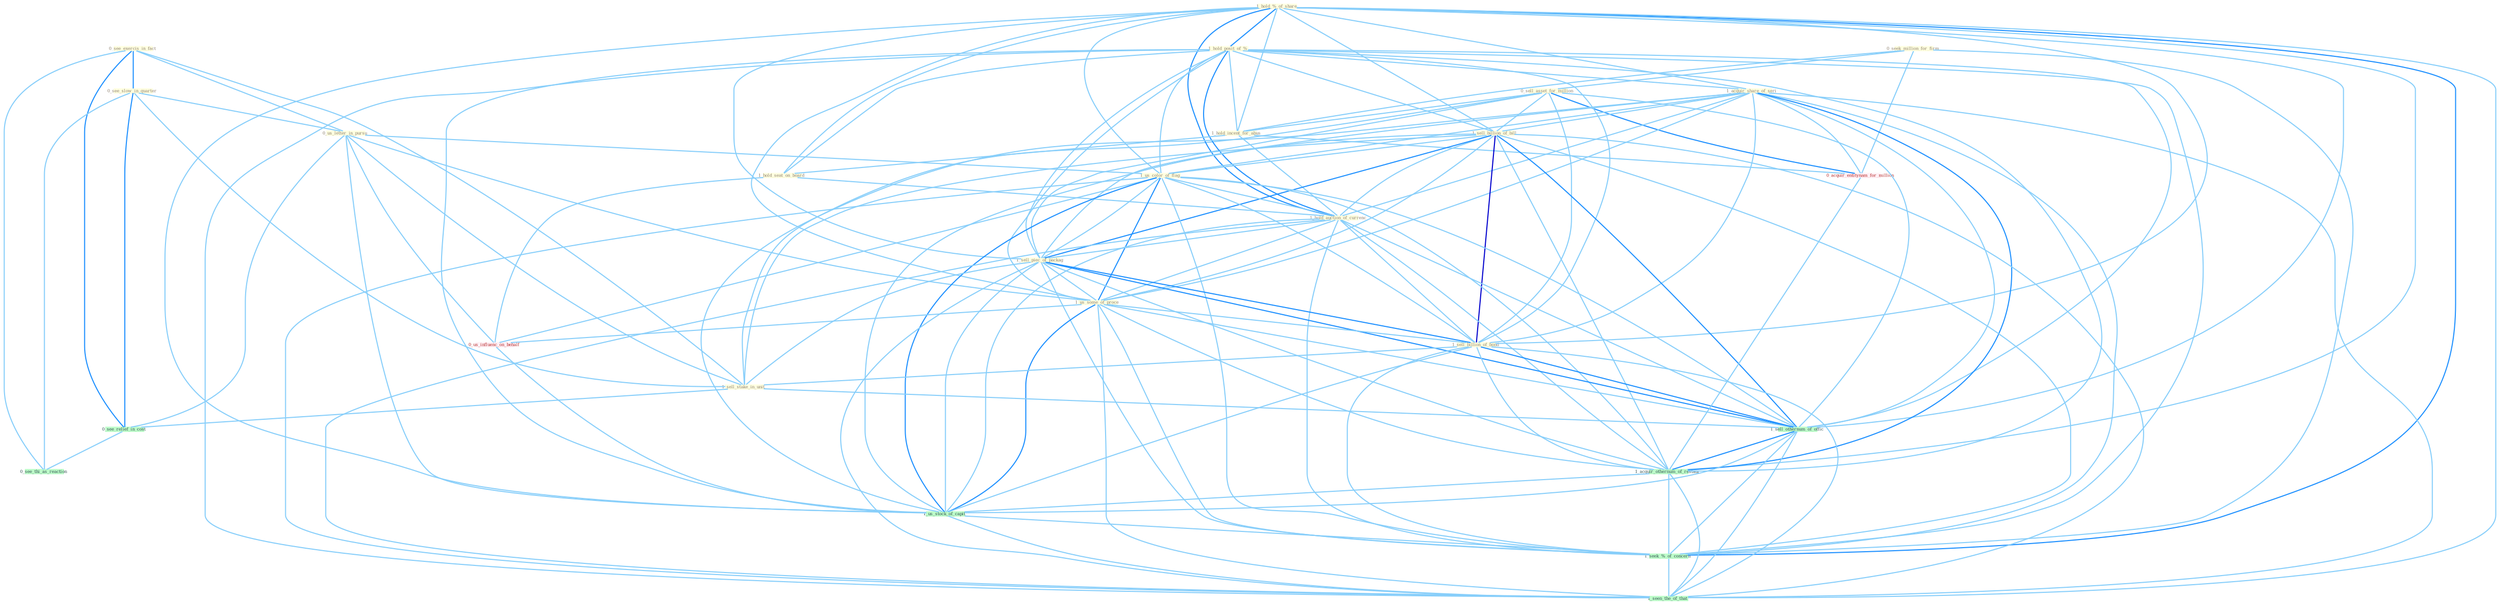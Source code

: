 Graph G{ 
    node
    [shape=polygon,style=filled,width=.5,height=.06,color="#BDFCC9",fixedsize=true,fontsize=4,
    fontcolor="#2f4f4f"];
    {node
    [color="#ffffe0", fontcolor="#8b7d6b"] "0_seek_million_for_firm " "0_see_exercis_in_fact " "0_sell_asset_for_million " "1_hold_%_of_share " "0_see_slow_in_quarter " "1_hold_posit_of_% " "1_hold_incent_for_abus " "1_hold_seat_on_board " "0_us_letter_in_pursu " "1_acquir_share_of_seri " "1_sell_billion_of_bill " "1_us_color_of_flag " "1_hold_auction_of_currenc " "1_sell_piec_of_packag " "1_us_some_of_proce " "1_sell_billion_of_bond " "1_sell_stake_in_unit "}
{node [color="#fff0f5", fontcolor="#b22222"] "0_acquir_entitynam_for_million " "0_us_influenc_on_behalf "}
edge [color="#B0E2FF"];

	"0_seek_million_for_firm " -- "0_sell_asset_for_million " [w="1", color="#87cefa" ];
	"0_seek_million_for_firm " -- "1_hold_incent_for_abus " [w="1", color="#87cefa" ];
	"0_seek_million_for_firm " -- "0_acquir_entitynam_for_million " [w="1", color="#87cefa" ];
	"0_seek_million_for_firm " -- "1_seek_%_of_concern " [w="1", color="#87cefa" ];
	"0_see_exercis_in_fact " -- "0_see_slow_in_quarter " [w="2", color="#1e90ff" , len=0.8];
	"0_see_exercis_in_fact " -- "0_us_letter_in_pursu " [w="1", color="#87cefa" ];
	"0_see_exercis_in_fact " -- "1_sell_stake_in_unit " [w="1", color="#87cefa" ];
	"0_see_exercis_in_fact " -- "0_see_relief_in_cost " [w="2", color="#1e90ff" , len=0.8];
	"0_see_exercis_in_fact " -- "0_see_thi_as_reaction " [w="1", color="#87cefa" ];
	"0_sell_asset_for_million " -- "1_hold_incent_for_abus " [w="1", color="#87cefa" ];
	"0_sell_asset_for_million " -- "1_sell_billion_of_bill " [w="1", color="#87cefa" ];
	"0_sell_asset_for_million " -- "1_sell_piec_of_packag " [w="1", color="#87cefa" ];
	"0_sell_asset_for_million " -- "1_sell_billion_of_bond " [w="1", color="#87cefa" ];
	"0_sell_asset_for_million " -- "1_sell_stake_in_unit " [w="1", color="#87cefa" ];
	"0_sell_asset_for_million " -- "0_acquir_entitynam_for_million " [w="2", color="#1e90ff" , len=0.8];
	"0_sell_asset_for_million " -- "1_sell_othernum_of_offic " [w="1", color="#87cefa" ];
	"1_hold_%_of_share " -- "1_hold_posit_of_% " [w="2", color="#1e90ff" , len=0.8];
	"1_hold_%_of_share " -- "1_hold_incent_for_abus " [w="1", color="#87cefa" ];
	"1_hold_%_of_share " -- "1_hold_seat_on_board " [w="1", color="#87cefa" ];
	"1_hold_%_of_share " -- "1_acquir_share_of_seri " [w="1", color="#87cefa" ];
	"1_hold_%_of_share " -- "1_sell_billion_of_bill " [w="1", color="#87cefa" ];
	"1_hold_%_of_share " -- "1_us_color_of_flag " [w="1", color="#87cefa" ];
	"1_hold_%_of_share " -- "1_hold_auction_of_currenc " [w="2", color="#1e90ff" , len=0.8];
	"1_hold_%_of_share " -- "1_sell_piec_of_packag " [w="1", color="#87cefa" ];
	"1_hold_%_of_share " -- "1_us_some_of_proce " [w="1", color="#87cefa" ];
	"1_hold_%_of_share " -- "1_sell_billion_of_bond " [w="1", color="#87cefa" ];
	"1_hold_%_of_share " -- "1_sell_othernum_of_offic " [w="1", color="#87cefa" ];
	"1_hold_%_of_share " -- "1_acquir_othernum_of_restaur " [w="1", color="#87cefa" ];
	"1_hold_%_of_share " -- "1_us_stock_of_capit " [w="1", color="#87cefa" ];
	"1_hold_%_of_share " -- "1_seek_%_of_concern " [w="2", color="#1e90ff" , len=0.8];
	"1_hold_%_of_share " -- "1_seen_the_of_that " [w="1", color="#87cefa" ];
	"0_see_slow_in_quarter " -- "0_us_letter_in_pursu " [w="1", color="#87cefa" ];
	"0_see_slow_in_quarter " -- "1_sell_stake_in_unit " [w="1", color="#87cefa" ];
	"0_see_slow_in_quarter " -- "0_see_relief_in_cost " [w="2", color="#1e90ff" , len=0.8];
	"0_see_slow_in_quarter " -- "0_see_thi_as_reaction " [w="1", color="#87cefa" ];
	"1_hold_posit_of_% " -- "1_hold_incent_for_abus " [w="1", color="#87cefa" ];
	"1_hold_posit_of_% " -- "1_hold_seat_on_board " [w="1", color="#87cefa" ];
	"1_hold_posit_of_% " -- "1_acquir_share_of_seri " [w="1", color="#87cefa" ];
	"1_hold_posit_of_% " -- "1_sell_billion_of_bill " [w="1", color="#87cefa" ];
	"1_hold_posit_of_% " -- "1_us_color_of_flag " [w="1", color="#87cefa" ];
	"1_hold_posit_of_% " -- "1_hold_auction_of_currenc " [w="2", color="#1e90ff" , len=0.8];
	"1_hold_posit_of_% " -- "1_sell_piec_of_packag " [w="1", color="#87cefa" ];
	"1_hold_posit_of_% " -- "1_us_some_of_proce " [w="1", color="#87cefa" ];
	"1_hold_posit_of_% " -- "1_sell_billion_of_bond " [w="1", color="#87cefa" ];
	"1_hold_posit_of_% " -- "1_sell_othernum_of_offic " [w="1", color="#87cefa" ];
	"1_hold_posit_of_% " -- "1_acquir_othernum_of_restaur " [w="1", color="#87cefa" ];
	"1_hold_posit_of_% " -- "1_us_stock_of_capit " [w="1", color="#87cefa" ];
	"1_hold_posit_of_% " -- "1_seek_%_of_concern " [w="1", color="#87cefa" ];
	"1_hold_posit_of_% " -- "1_seen_the_of_that " [w="1", color="#87cefa" ];
	"1_hold_incent_for_abus " -- "1_hold_seat_on_board " [w="1", color="#87cefa" ];
	"1_hold_incent_for_abus " -- "1_hold_auction_of_currenc " [w="1", color="#87cefa" ];
	"1_hold_incent_for_abus " -- "0_acquir_entitynam_for_million " [w="1", color="#87cefa" ];
	"1_hold_seat_on_board " -- "1_hold_auction_of_currenc " [w="1", color="#87cefa" ];
	"1_hold_seat_on_board " -- "0_us_influenc_on_behalf " [w="1", color="#87cefa" ];
	"0_us_letter_in_pursu " -- "1_us_color_of_flag " [w="1", color="#87cefa" ];
	"0_us_letter_in_pursu " -- "1_us_some_of_proce " [w="1", color="#87cefa" ];
	"0_us_letter_in_pursu " -- "1_sell_stake_in_unit " [w="1", color="#87cefa" ];
	"0_us_letter_in_pursu " -- "0_us_influenc_on_behalf " [w="1", color="#87cefa" ];
	"0_us_letter_in_pursu " -- "0_see_relief_in_cost " [w="1", color="#87cefa" ];
	"0_us_letter_in_pursu " -- "1_us_stock_of_capit " [w="1", color="#87cefa" ];
	"1_acquir_share_of_seri " -- "1_sell_billion_of_bill " [w="1", color="#87cefa" ];
	"1_acquir_share_of_seri " -- "1_us_color_of_flag " [w="1", color="#87cefa" ];
	"1_acquir_share_of_seri " -- "1_hold_auction_of_currenc " [w="1", color="#87cefa" ];
	"1_acquir_share_of_seri " -- "1_sell_piec_of_packag " [w="1", color="#87cefa" ];
	"1_acquir_share_of_seri " -- "1_us_some_of_proce " [w="1", color="#87cefa" ];
	"1_acquir_share_of_seri " -- "1_sell_billion_of_bond " [w="1", color="#87cefa" ];
	"1_acquir_share_of_seri " -- "0_acquir_entitynam_for_million " [w="1", color="#87cefa" ];
	"1_acquir_share_of_seri " -- "1_sell_othernum_of_offic " [w="1", color="#87cefa" ];
	"1_acquir_share_of_seri " -- "1_acquir_othernum_of_restaur " [w="2", color="#1e90ff" , len=0.8];
	"1_acquir_share_of_seri " -- "1_us_stock_of_capit " [w="1", color="#87cefa" ];
	"1_acquir_share_of_seri " -- "1_seek_%_of_concern " [w="1", color="#87cefa" ];
	"1_acquir_share_of_seri " -- "1_seen_the_of_that " [w="1", color="#87cefa" ];
	"1_sell_billion_of_bill " -- "1_us_color_of_flag " [w="1", color="#87cefa" ];
	"1_sell_billion_of_bill " -- "1_hold_auction_of_currenc " [w="1", color="#87cefa" ];
	"1_sell_billion_of_bill " -- "1_sell_piec_of_packag " [w="2", color="#1e90ff" , len=0.8];
	"1_sell_billion_of_bill " -- "1_us_some_of_proce " [w="1", color="#87cefa" ];
	"1_sell_billion_of_bill " -- "1_sell_billion_of_bond " [w="3", color="#0000cd" , len=0.6];
	"1_sell_billion_of_bill " -- "1_sell_stake_in_unit " [w="1", color="#87cefa" ];
	"1_sell_billion_of_bill " -- "1_sell_othernum_of_offic " [w="2", color="#1e90ff" , len=0.8];
	"1_sell_billion_of_bill " -- "1_acquir_othernum_of_restaur " [w="1", color="#87cefa" ];
	"1_sell_billion_of_bill " -- "1_us_stock_of_capit " [w="1", color="#87cefa" ];
	"1_sell_billion_of_bill " -- "1_seek_%_of_concern " [w="1", color="#87cefa" ];
	"1_sell_billion_of_bill " -- "1_seen_the_of_that " [w="1", color="#87cefa" ];
	"1_us_color_of_flag " -- "1_hold_auction_of_currenc " [w="1", color="#87cefa" ];
	"1_us_color_of_flag " -- "1_sell_piec_of_packag " [w="1", color="#87cefa" ];
	"1_us_color_of_flag " -- "1_us_some_of_proce " [w="2", color="#1e90ff" , len=0.8];
	"1_us_color_of_flag " -- "1_sell_billion_of_bond " [w="1", color="#87cefa" ];
	"1_us_color_of_flag " -- "1_sell_othernum_of_offic " [w="1", color="#87cefa" ];
	"1_us_color_of_flag " -- "0_us_influenc_on_behalf " [w="1", color="#87cefa" ];
	"1_us_color_of_flag " -- "1_acquir_othernum_of_restaur " [w="1", color="#87cefa" ];
	"1_us_color_of_flag " -- "1_us_stock_of_capit " [w="2", color="#1e90ff" , len=0.8];
	"1_us_color_of_flag " -- "1_seek_%_of_concern " [w="1", color="#87cefa" ];
	"1_us_color_of_flag " -- "1_seen_the_of_that " [w="1", color="#87cefa" ];
	"1_hold_auction_of_currenc " -- "1_sell_piec_of_packag " [w="1", color="#87cefa" ];
	"1_hold_auction_of_currenc " -- "1_us_some_of_proce " [w="1", color="#87cefa" ];
	"1_hold_auction_of_currenc " -- "1_sell_billion_of_bond " [w="1", color="#87cefa" ];
	"1_hold_auction_of_currenc " -- "1_sell_othernum_of_offic " [w="1", color="#87cefa" ];
	"1_hold_auction_of_currenc " -- "1_acquir_othernum_of_restaur " [w="1", color="#87cefa" ];
	"1_hold_auction_of_currenc " -- "1_us_stock_of_capit " [w="1", color="#87cefa" ];
	"1_hold_auction_of_currenc " -- "1_seek_%_of_concern " [w="1", color="#87cefa" ];
	"1_hold_auction_of_currenc " -- "1_seen_the_of_that " [w="1", color="#87cefa" ];
	"1_sell_piec_of_packag " -- "1_us_some_of_proce " [w="1", color="#87cefa" ];
	"1_sell_piec_of_packag " -- "1_sell_billion_of_bond " [w="2", color="#1e90ff" , len=0.8];
	"1_sell_piec_of_packag " -- "1_sell_stake_in_unit " [w="1", color="#87cefa" ];
	"1_sell_piec_of_packag " -- "1_sell_othernum_of_offic " [w="2", color="#1e90ff" , len=0.8];
	"1_sell_piec_of_packag " -- "1_acquir_othernum_of_restaur " [w="1", color="#87cefa" ];
	"1_sell_piec_of_packag " -- "1_us_stock_of_capit " [w="1", color="#87cefa" ];
	"1_sell_piec_of_packag " -- "1_seek_%_of_concern " [w="1", color="#87cefa" ];
	"1_sell_piec_of_packag " -- "1_seen_the_of_that " [w="1", color="#87cefa" ];
	"1_us_some_of_proce " -- "1_sell_billion_of_bond " [w="1", color="#87cefa" ];
	"1_us_some_of_proce " -- "1_sell_othernum_of_offic " [w="1", color="#87cefa" ];
	"1_us_some_of_proce " -- "0_us_influenc_on_behalf " [w="1", color="#87cefa" ];
	"1_us_some_of_proce " -- "1_acquir_othernum_of_restaur " [w="1", color="#87cefa" ];
	"1_us_some_of_proce " -- "1_us_stock_of_capit " [w="2", color="#1e90ff" , len=0.8];
	"1_us_some_of_proce " -- "1_seek_%_of_concern " [w="1", color="#87cefa" ];
	"1_us_some_of_proce " -- "1_seen_the_of_that " [w="1", color="#87cefa" ];
	"1_sell_billion_of_bond " -- "1_sell_stake_in_unit " [w="1", color="#87cefa" ];
	"1_sell_billion_of_bond " -- "1_sell_othernum_of_offic " [w="2", color="#1e90ff" , len=0.8];
	"1_sell_billion_of_bond " -- "1_acquir_othernum_of_restaur " [w="1", color="#87cefa" ];
	"1_sell_billion_of_bond " -- "1_us_stock_of_capit " [w="1", color="#87cefa" ];
	"1_sell_billion_of_bond " -- "1_seek_%_of_concern " [w="1", color="#87cefa" ];
	"1_sell_billion_of_bond " -- "1_seen_the_of_that " [w="1", color="#87cefa" ];
	"1_sell_stake_in_unit " -- "1_sell_othernum_of_offic " [w="1", color="#87cefa" ];
	"1_sell_stake_in_unit " -- "0_see_relief_in_cost " [w="1", color="#87cefa" ];
	"0_acquir_entitynam_for_million " -- "1_acquir_othernum_of_restaur " [w="1", color="#87cefa" ];
	"1_sell_othernum_of_offic " -- "1_acquir_othernum_of_restaur " [w="2", color="#1e90ff" , len=0.8];
	"1_sell_othernum_of_offic " -- "1_us_stock_of_capit " [w="1", color="#87cefa" ];
	"1_sell_othernum_of_offic " -- "1_seek_%_of_concern " [w="1", color="#87cefa" ];
	"1_sell_othernum_of_offic " -- "1_seen_the_of_that " [w="1", color="#87cefa" ];
	"0_us_influenc_on_behalf " -- "1_us_stock_of_capit " [w="1", color="#87cefa" ];
	"0_see_relief_in_cost " -- "0_see_thi_as_reaction " [w="1", color="#87cefa" ];
	"1_acquir_othernum_of_restaur " -- "1_us_stock_of_capit " [w="1", color="#87cefa" ];
	"1_acquir_othernum_of_restaur " -- "1_seek_%_of_concern " [w="1", color="#87cefa" ];
	"1_acquir_othernum_of_restaur " -- "1_seen_the_of_that " [w="1", color="#87cefa" ];
	"1_us_stock_of_capit " -- "1_seek_%_of_concern " [w="1", color="#87cefa" ];
	"1_us_stock_of_capit " -- "1_seen_the_of_that " [w="1", color="#87cefa" ];
	"1_seek_%_of_concern " -- "1_seen_the_of_that " [w="1", color="#87cefa" ];
}